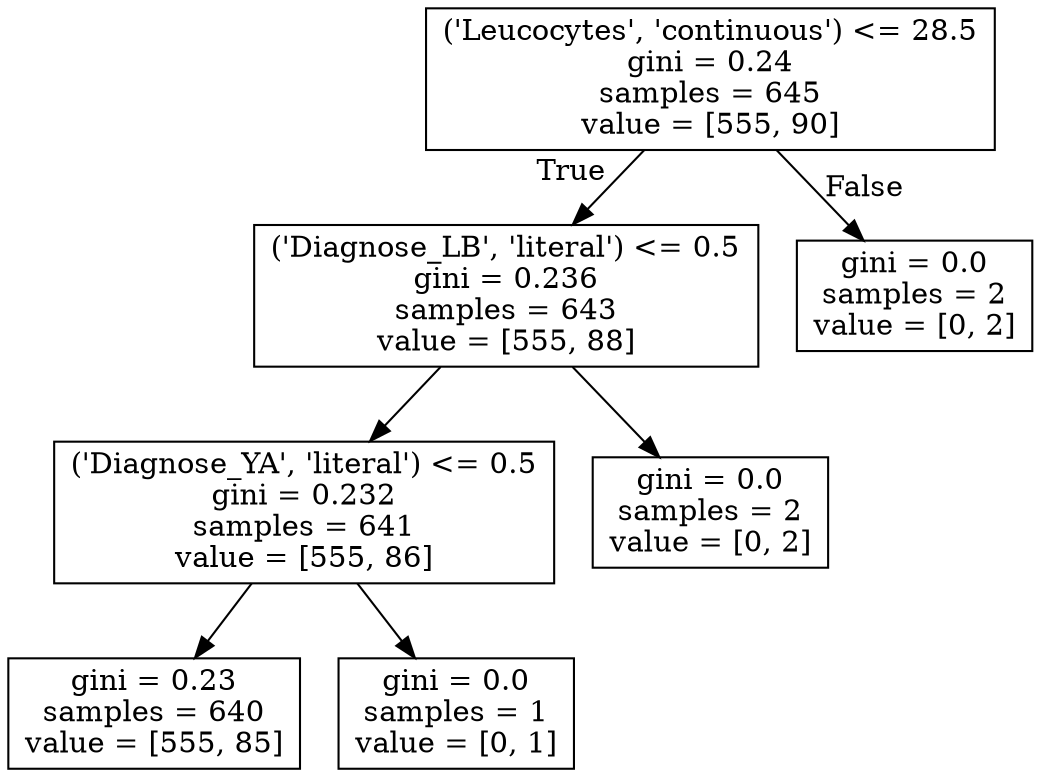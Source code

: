 digraph Tree {
node [shape=box] ;
0 [label="('Leucocytes', 'continuous') <= 28.5\ngini = 0.24\nsamples = 645\nvalue = [555, 90]"] ;
1 [label="('Diagnose_LB', 'literal') <= 0.5\ngini = 0.236\nsamples = 643\nvalue = [555, 88]"] ;
0 -> 1 [labeldistance=2.5, labelangle=45, headlabel="True"] ;
2 [label="('Diagnose_YA', 'literal') <= 0.5\ngini = 0.232\nsamples = 641\nvalue = [555, 86]"] ;
1 -> 2 ;
3 [label="gini = 0.23\nsamples = 640\nvalue = [555, 85]"] ;
2 -> 3 ;
4 [label="gini = 0.0\nsamples = 1\nvalue = [0, 1]"] ;
2 -> 4 ;
5 [label="gini = 0.0\nsamples = 2\nvalue = [0, 2]"] ;
1 -> 5 ;
6 [label="gini = 0.0\nsamples = 2\nvalue = [0, 2]"] ;
0 -> 6 [labeldistance=2.5, labelangle=-45, headlabel="False"] ;
}
